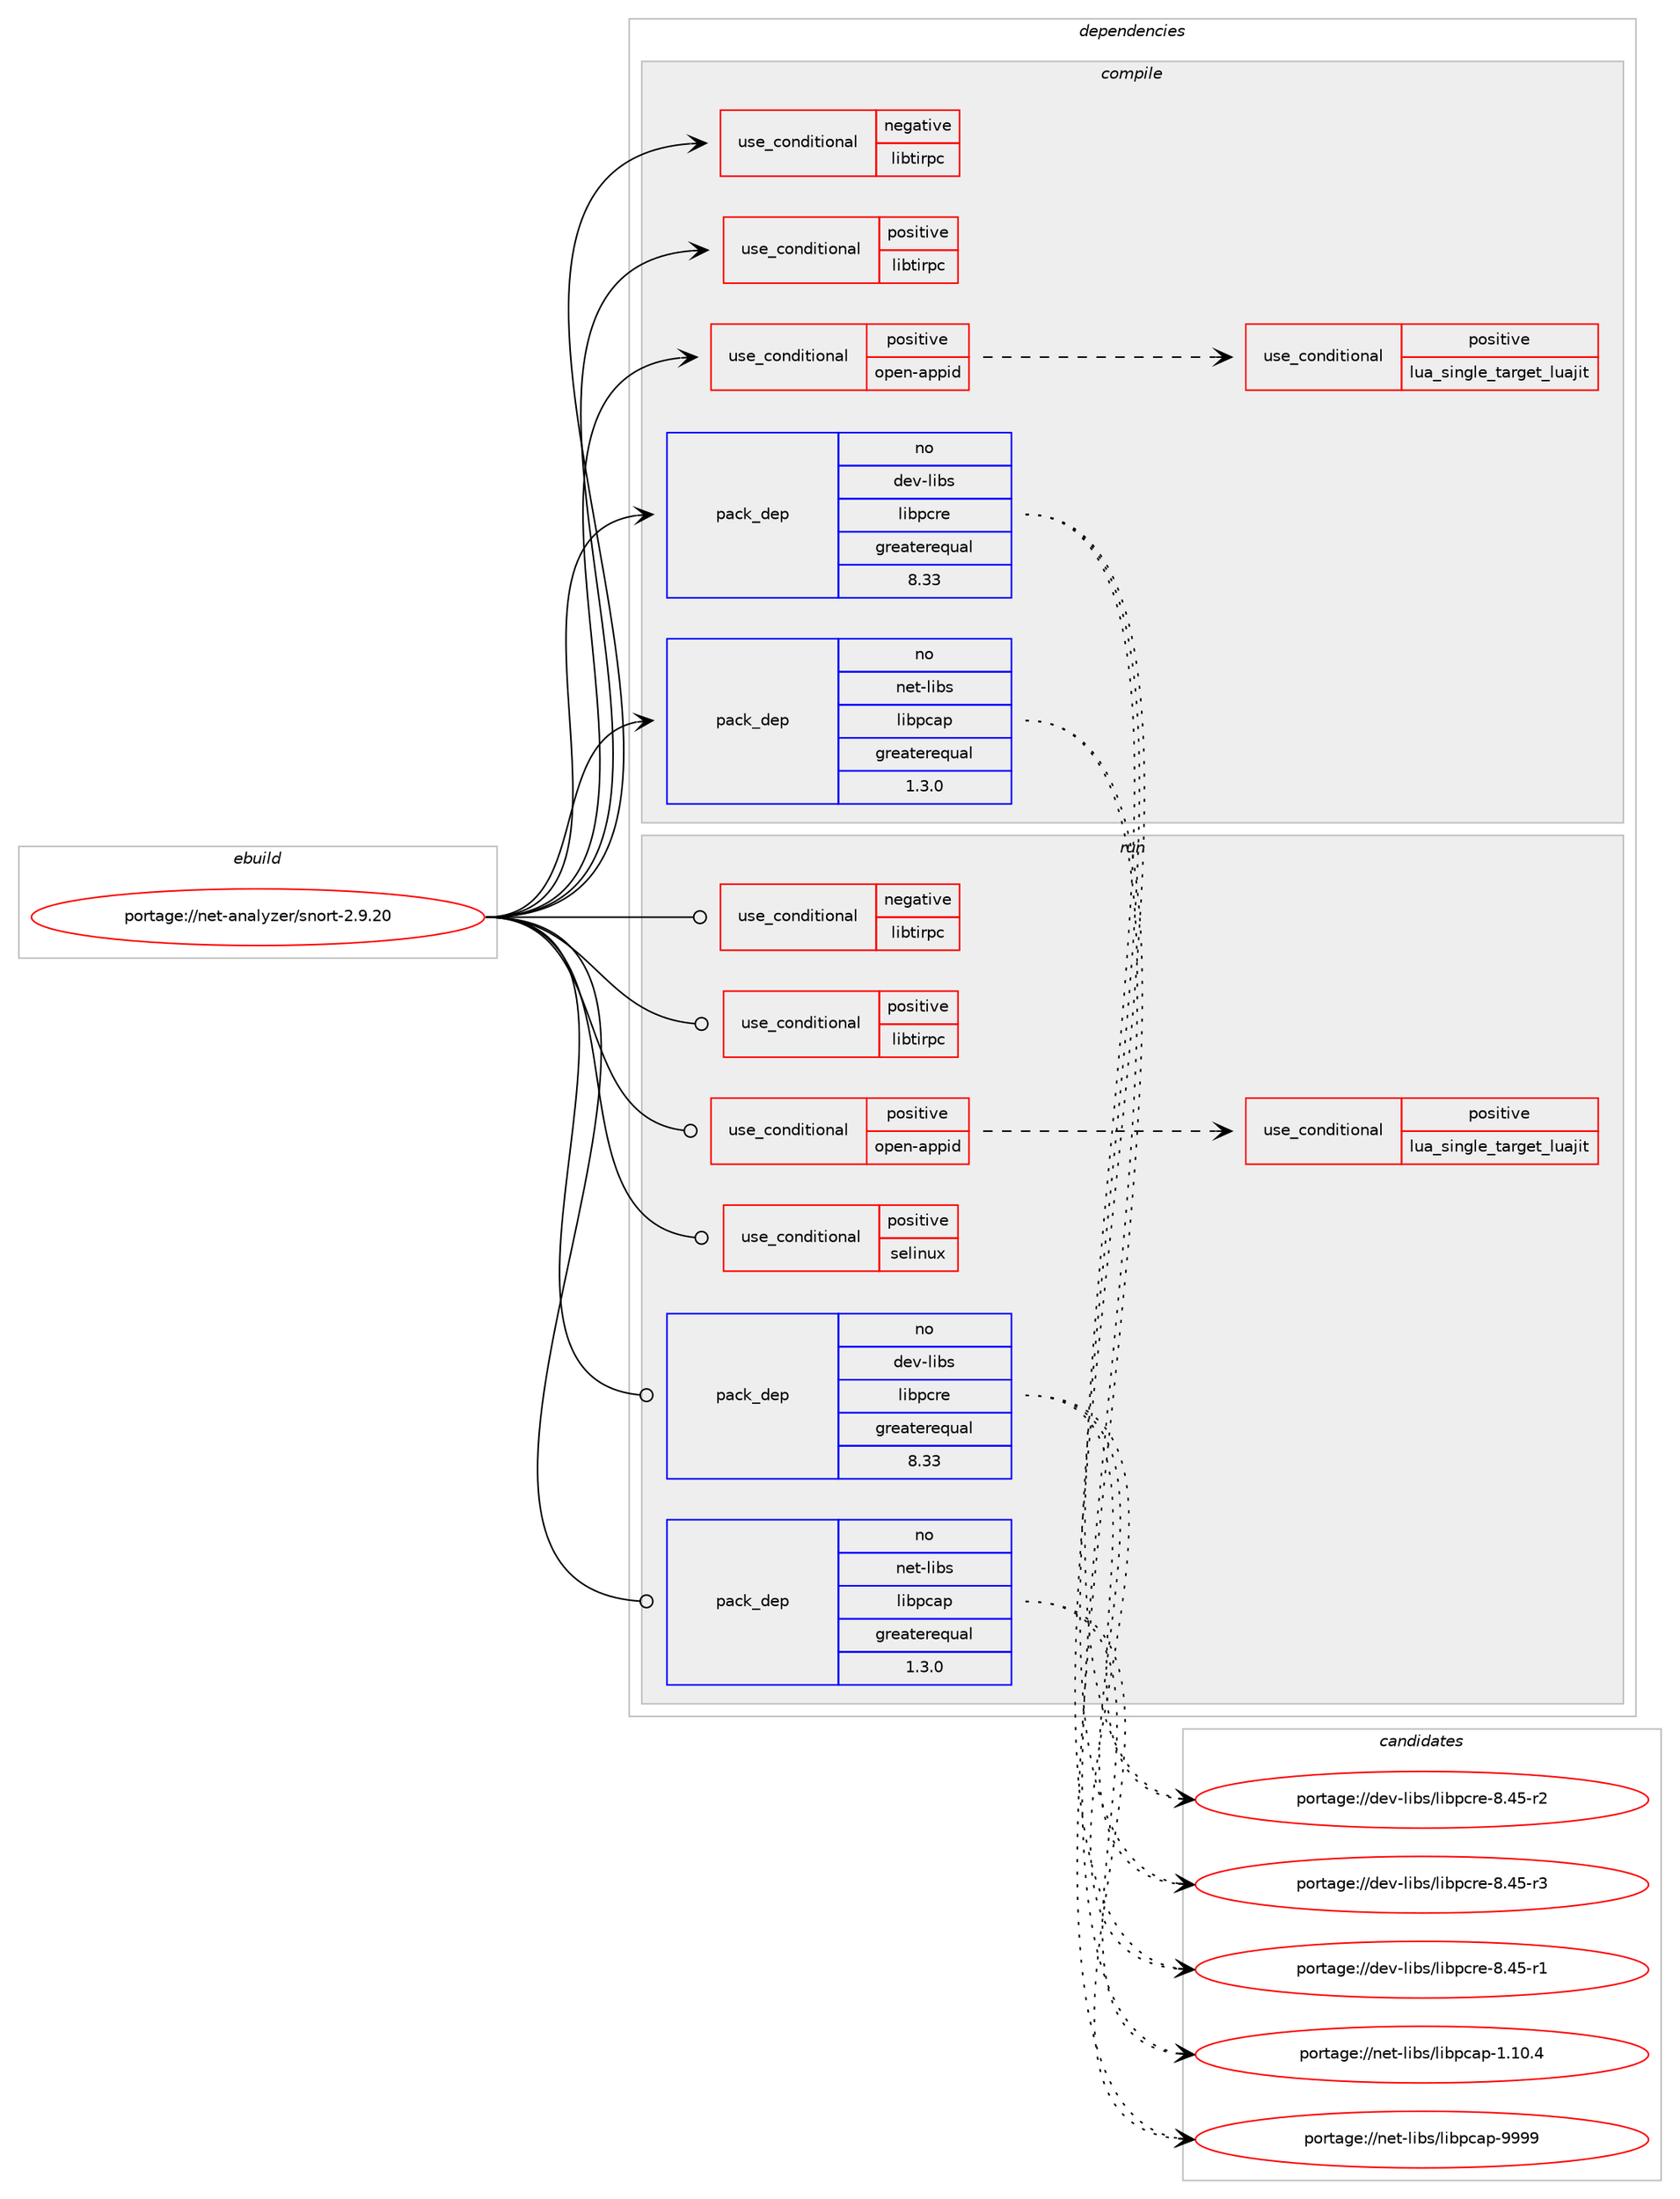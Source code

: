 digraph prolog {

# *************
# Graph options
# *************

newrank=true;
concentrate=true;
compound=true;
graph [rankdir=LR,fontname=Helvetica,fontsize=10,ranksep=1.5];#, ranksep=2.5, nodesep=0.2];
edge  [arrowhead=vee];
node  [fontname=Helvetica,fontsize=10];

# **********
# The ebuild
# **********

subgraph cluster_leftcol {
color=gray;
rank=same;
label=<<i>ebuild</i>>;
id [label="portage://net-analyzer/snort-2.9.20", color=red, width=4, href="../net-analyzer/snort-2.9.20.svg"];
}

# ****************
# The dependencies
# ****************

subgraph cluster_midcol {
color=gray;
label=<<i>dependencies</i>>;
subgraph cluster_compile {
fillcolor="#eeeeee";
style=filled;
label=<<i>compile</i>>;
subgraph cond85777 {
dependency175037 [label=<<TABLE BORDER="0" CELLBORDER="1" CELLSPACING="0" CELLPADDING="4"><TR><TD ROWSPAN="3" CELLPADDING="10">use_conditional</TD></TR><TR><TD>negative</TD></TR><TR><TD>libtirpc</TD></TR></TABLE>>, shape=none, color=red];
# *** BEGIN UNKNOWN DEPENDENCY TYPE (TODO) ***
# dependency175037 -> package_dependency(portage://net-analyzer/snort-2.9.20,install,no,sys-libs,glibc,none,[,,],[],[use(enable(rpc),negative)])
# *** END UNKNOWN DEPENDENCY TYPE (TODO) ***

}
id:e -> dependency175037:w [weight=20,style="solid",arrowhead="vee"];
subgraph cond85778 {
dependency175038 [label=<<TABLE BORDER="0" CELLBORDER="1" CELLSPACING="0" CELLPADDING="4"><TR><TD ROWSPAN="3" CELLPADDING="10">use_conditional</TD></TR><TR><TD>positive</TD></TR><TR><TD>libtirpc</TD></TR></TABLE>>, shape=none, color=red];
# *** BEGIN UNKNOWN DEPENDENCY TYPE (TODO) ***
# dependency175038 -> package_dependency(portage://net-analyzer/snort-2.9.20,install,no,net-libs,libtirpc,none,[,,],[],[])
# *** END UNKNOWN DEPENDENCY TYPE (TODO) ***

}
id:e -> dependency175038:w [weight=20,style="solid",arrowhead="vee"];
subgraph cond85779 {
dependency175039 [label=<<TABLE BORDER="0" CELLBORDER="1" CELLSPACING="0" CELLPADDING="4"><TR><TD ROWSPAN="3" CELLPADDING="10">use_conditional</TD></TR><TR><TD>positive</TD></TR><TR><TD>open-appid</TD></TR></TABLE>>, shape=none, color=red];
subgraph cond85780 {
dependency175040 [label=<<TABLE BORDER="0" CELLBORDER="1" CELLSPACING="0" CELLPADDING="4"><TR><TD ROWSPAN="3" CELLPADDING="10">use_conditional</TD></TR><TR><TD>positive</TD></TR><TR><TD>lua_single_target_luajit</TD></TR></TABLE>>, shape=none, color=red];
# *** BEGIN UNKNOWN DEPENDENCY TYPE (TODO) ***
# dependency175040 -> package_dependency(portage://net-analyzer/snort-2.9.20,install,no,dev-lang,luajit,none,[,,],any_same_slot,[])
# *** END UNKNOWN DEPENDENCY TYPE (TODO) ***

}
dependency175039:e -> dependency175040:w [weight=20,style="dashed",arrowhead="vee"];
}
id:e -> dependency175039:w [weight=20,style="solid",arrowhead="vee"];
# *** BEGIN UNKNOWN DEPENDENCY TYPE (TODO) ***
# id -> package_dependency(portage://net-analyzer/snort-2.9.20,install,no,acct-group,snort,none,[,,],[],[])
# *** END UNKNOWN DEPENDENCY TYPE (TODO) ***

# *** BEGIN UNKNOWN DEPENDENCY TYPE (TODO) ***
# id -> package_dependency(portage://net-analyzer/snort-2.9.20,install,no,acct-user,snort,none,[,,],[],[])
# *** END UNKNOWN DEPENDENCY TYPE (TODO) ***

# *** BEGIN UNKNOWN DEPENDENCY TYPE (TODO) ***
# id -> package_dependency(portage://net-analyzer/snort-2.9.20,install,no,dev-libs,libdnet,none,[,,],[],[])
# *** END UNKNOWN DEPENDENCY TYPE (TODO) ***

subgraph pack86729 {
dependency175041 [label=<<TABLE BORDER="0" CELLBORDER="1" CELLSPACING="0" CELLPADDING="4" WIDTH="220"><TR><TD ROWSPAN="6" CELLPADDING="30">pack_dep</TD></TR><TR><TD WIDTH="110">no</TD></TR><TR><TD>dev-libs</TD></TR><TR><TD>libpcre</TD></TR><TR><TD>greaterequal</TD></TR><TR><TD>8.33</TD></TR></TABLE>>, shape=none, color=blue];
}
id:e -> dependency175041:w [weight=20,style="solid",arrowhead="vee"];
# *** BEGIN UNKNOWN DEPENDENCY TYPE (TODO) ***
# id -> package_dependency(portage://net-analyzer/snort-2.9.20,install,no,net-libs,libnsl,none,[,,],[slot(0),equal],[])
# *** END UNKNOWN DEPENDENCY TYPE (TODO) ***

subgraph pack86730 {
dependency175042 [label=<<TABLE BORDER="0" CELLBORDER="1" CELLSPACING="0" CELLPADDING="4" WIDTH="220"><TR><TD ROWSPAN="6" CELLPADDING="30">pack_dep</TD></TR><TR><TD WIDTH="110">no</TD></TR><TR><TD>net-libs</TD></TR><TR><TD>libpcap</TD></TR><TR><TD>greaterequal</TD></TR><TR><TD>1.3.0</TD></TR></TABLE>>, shape=none, color=blue];
}
id:e -> dependency175042:w [weight=20,style="solid",arrowhead="vee"];
# *** BEGIN UNKNOWN DEPENDENCY TYPE (TODO) ***
# id -> package_dependency(portage://net-analyzer/snort-2.9.20,install,no,sys-libs,zlib,none,[,,],[],[])
# *** END UNKNOWN DEPENDENCY TYPE (TODO) ***

}
subgraph cluster_compileandrun {
fillcolor="#eeeeee";
style=filled;
label=<<i>compile and run</i>>;
}
subgraph cluster_run {
fillcolor="#eeeeee";
style=filled;
label=<<i>run</i>>;
subgraph cond85781 {
dependency175043 [label=<<TABLE BORDER="0" CELLBORDER="1" CELLSPACING="0" CELLPADDING="4"><TR><TD ROWSPAN="3" CELLPADDING="10">use_conditional</TD></TR><TR><TD>negative</TD></TR><TR><TD>libtirpc</TD></TR></TABLE>>, shape=none, color=red];
# *** BEGIN UNKNOWN DEPENDENCY TYPE (TODO) ***
# dependency175043 -> package_dependency(portage://net-analyzer/snort-2.9.20,run,no,sys-libs,glibc,none,[,,],[],[use(enable(rpc),negative)])
# *** END UNKNOWN DEPENDENCY TYPE (TODO) ***

}
id:e -> dependency175043:w [weight=20,style="solid",arrowhead="odot"];
subgraph cond85782 {
dependency175044 [label=<<TABLE BORDER="0" CELLBORDER="1" CELLSPACING="0" CELLPADDING="4"><TR><TD ROWSPAN="3" CELLPADDING="10">use_conditional</TD></TR><TR><TD>positive</TD></TR><TR><TD>libtirpc</TD></TR></TABLE>>, shape=none, color=red];
# *** BEGIN UNKNOWN DEPENDENCY TYPE (TODO) ***
# dependency175044 -> package_dependency(portage://net-analyzer/snort-2.9.20,run,no,net-libs,libtirpc,none,[,,],[],[])
# *** END UNKNOWN DEPENDENCY TYPE (TODO) ***

}
id:e -> dependency175044:w [weight=20,style="solid",arrowhead="odot"];
subgraph cond85783 {
dependency175045 [label=<<TABLE BORDER="0" CELLBORDER="1" CELLSPACING="0" CELLPADDING="4"><TR><TD ROWSPAN="3" CELLPADDING="10">use_conditional</TD></TR><TR><TD>positive</TD></TR><TR><TD>open-appid</TD></TR></TABLE>>, shape=none, color=red];
subgraph cond85784 {
dependency175046 [label=<<TABLE BORDER="0" CELLBORDER="1" CELLSPACING="0" CELLPADDING="4"><TR><TD ROWSPAN="3" CELLPADDING="10">use_conditional</TD></TR><TR><TD>positive</TD></TR><TR><TD>lua_single_target_luajit</TD></TR></TABLE>>, shape=none, color=red];
# *** BEGIN UNKNOWN DEPENDENCY TYPE (TODO) ***
# dependency175046 -> package_dependency(portage://net-analyzer/snort-2.9.20,run,no,dev-lang,luajit,none,[,,],any_same_slot,[])
# *** END UNKNOWN DEPENDENCY TYPE (TODO) ***

}
dependency175045:e -> dependency175046:w [weight=20,style="dashed",arrowhead="vee"];
}
id:e -> dependency175045:w [weight=20,style="solid",arrowhead="odot"];
subgraph cond85785 {
dependency175047 [label=<<TABLE BORDER="0" CELLBORDER="1" CELLSPACING="0" CELLPADDING="4"><TR><TD ROWSPAN="3" CELLPADDING="10">use_conditional</TD></TR><TR><TD>positive</TD></TR><TR><TD>selinux</TD></TR></TABLE>>, shape=none, color=red];
# *** BEGIN UNKNOWN DEPENDENCY TYPE (TODO) ***
# dependency175047 -> package_dependency(portage://net-analyzer/snort-2.9.20,run,no,sec-policy,selinux-snort,none,[,,],[],[])
# *** END UNKNOWN DEPENDENCY TYPE (TODO) ***

}
id:e -> dependency175047:w [weight=20,style="solid",arrowhead="odot"];
# *** BEGIN UNKNOWN DEPENDENCY TYPE (TODO) ***
# id -> package_dependency(portage://net-analyzer/snort-2.9.20,run,no,acct-group,snort,none,[,,],[],[])
# *** END UNKNOWN DEPENDENCY TYPE (TODO) ***

# *** BEGIN UNKNOWN DEPENDENCY TYPE (TODO) ***
# id -> package_dependency(portage://net-analyzer/snort-2.9.20,run,no,acct-user,snort,none,[,,],[],[])
# *** END UNKNOWN DEPENDENCY TYPE (TODO) ***

# *** BEGIN UNKNOWN DEPENDENCY TYPE (TODO) ***
# id -> package_dependency(portage://net-analyzer/snort-2.9.20,run,no,dev-libs,libdnet,none,[,,],[],[])
# *** END UNKNOWN DEPENDENCY TYPE (TODO) ***

subgraph pack86731 {
dependency175048 [label=<<TABLE BORDER="0" CELLBORDER="1" CELLSPACING="0" CELLPADDING="4" WIDTH="220"><TR><TD ROWSPAN="6" CELLPADDING="30">pack_dep</TD></TR><TR><TD WIDTH="110">no</TD></TR><TR><TD>dev-libs</TD></TR><TR><TD>libpcre</TD></TR><TR><TD>greaterequal</TD></TR><TR><TD>8.33</TD></TR></TABLE>>, shape=none, color=blue];
}
id:e -> dependency175048:w [weight=20,style="solid",arrowhead="odot"];
# *** BEGIN UNKNOWN DEPENDENCY TYPE (TODO) ***
# id -> package_dependency(portage://net-analyzer/snort-2.9.20,run,no,net-libs,libnsl,none,[,,],[slot(0),equal],[])
# *** END UNKNOWN DEPENDENCY TYPE (TODO) ***

subgraph pack86732 {
dependency175049 [label=<<TABLE BORDER="0" CELLBORDER="1" CELLSPACING="0" CELLPADDING="4" WIDTH="220"><TR><TD ROWSPAN="6" CELLPADDING="30">pack_dep</TD></TR><TR><TD WIDTH="110">no</TD></TR><TR><TD>net-libs</TD></TR><TR><TD>libpcap</TD></TR><TR><TD>greaterequal</TD></TR><TR><TD>1.3.0</TD></TR></TABLE>>, shape=none, color=blue];
}
id:e -> dependency175049:w [weight=20,style="solid",arrowhead="odot"];
# *** BEGIN UNKNOWN DEPENDENCY TYPE (TODO) ***
# id -> package_dependency(portage://net-analyzer/snort-2.9.20,run,no,sys-libs,zlib,none,[,,],[],[])
# *** END UNKNOWN DEPENDENCY TYPE (TODO) ***

# *** BEGIN UNKNOWN DEPENDENCY TYPE (TODO) ***
# id -> package_dependency(portage://net-analyzer/snort-2.9.20,run,no,virtual,tmpfiles,none,[,,],[],[])
# *** END UNKNOWN DEPENDENCY TYPE (TODO) ***

}
}

# **************
# The candidates
# **************

subgraph cluster_choices {
rank=same;
color=gray;
label=<<i>candidates</i>>;

subgraph choice86729 {
color=black;
nodesep=1;
choice100101118451081059811547108105981129911410145564652534511449 [label="portage://dev-libs/libpcre-8.45-r1", color=red, width=4,href="../dev-libs/libpcre-8.45-r1.svg"];
choice100101118451081059811547108105981129911410145564652534511450 [label="portage://dev-libs/libpcre-8.45-r2", color=red, width=4,href="../dev-libs/libpcre-8.45-r2.svg"];
choice100101118451081059811547108105981129911410145564652534511451 [label="portage://dev-libs/libpcre-8.45-r3", color=red, width=4,href="../dev-libs/libpcre-8.45-r3.svg"];
dependency175041:e -> choice100101118451081059811547108105981129911410145564652534511449:w [style=dotted,weight="100"];
dependency175041:e -> choice100101118451081059811547108105981129911410145564652534511450:w [style=dotted,weight="100"];
dependency175041:e -> choice100101118451081059811547108105981129911410145564652534511451:w [style=dotted,weight="100"];
}
subgraph choice86730 {
color=black;
nodesep=1;
choice11010111645108105981154710810598112999711245494649484652 [label="portage://net-libs/libpcap-1.10.4", color=red, width=4,href="../net-libs/libpcap-1.10.4.svg"];
choice1101011164510810598115471081059811299971124557575757 [label="portage://net-libs/libpcap-9999", color=red, width=4,href="../net-libs/libpcap-9999.svg"];
dependency175042:e -> choice11010111645108105981154710810598112999711245494649484652:w [style=dotted,weight="100"];
dependency175042:e -> choice1101011164510810598115471081059811299971124557575757:w [style=dotted,weight="100"];
}
subgraph choice86731 {
color=black;
nodesep=1;
choice100101118451081059811547108105981129911410145564652534511449 [label="portage://dev-libs/libpcre-8.45-r1", color=red, width=4,href="../dev-libs/libpcre-8.45-r1.svg"];
choice100101118451081059811547108105981129911410145564652534511450 [label="portage://dev-libs/libpcre-8.45-r2", color=red, width=4,href="../dev-libs/libpcre-8.45-r2.svg"];
choice100101118451081059811547108105981129911410145564652534511451 [label="portage://dev-libs/libpcre-8.45-r3", color=red, width=4,href="../dev-libs/libpcre-8.45-r3.svg"];
dependency175048:e -> choice100101118451081059811547108105981129911410145564652534511449:w [style=dotted,weight="100"];
dependency175048:e -> choice100101118451081059811547108105981129911410145564652534511450:w [style=dotted,weight="100"];
dependency175048:e -> choice100101118451081059811547108105981129911410145564652534511451:w [style=dotted,weight="100"];
}
subgraph choice86732 {
color=black;
nodesep=1;
choice11010111645108105981154710810598112999711245494649484652 [label="portage://net-libs/libpcap-1.10.4", color=red, width=4,href="../net-libs/libpcap-1.10.4.svg"];
choice1101011164510810598115471081059811299971124557575757 [label="portage://net-libs/libpcap-9999", color=red, width=4,href="../net-libs/libpcap-9999.svg"];
dependency175049:e -> choice11010111645108105981154710810598112999711245494649484652:w [style=dotted,weight="100"];
dependency175049:e -> choice1101011164510810598115471081059811299971124557575757:w [style=dotted,weight="100"];
}
}

}
